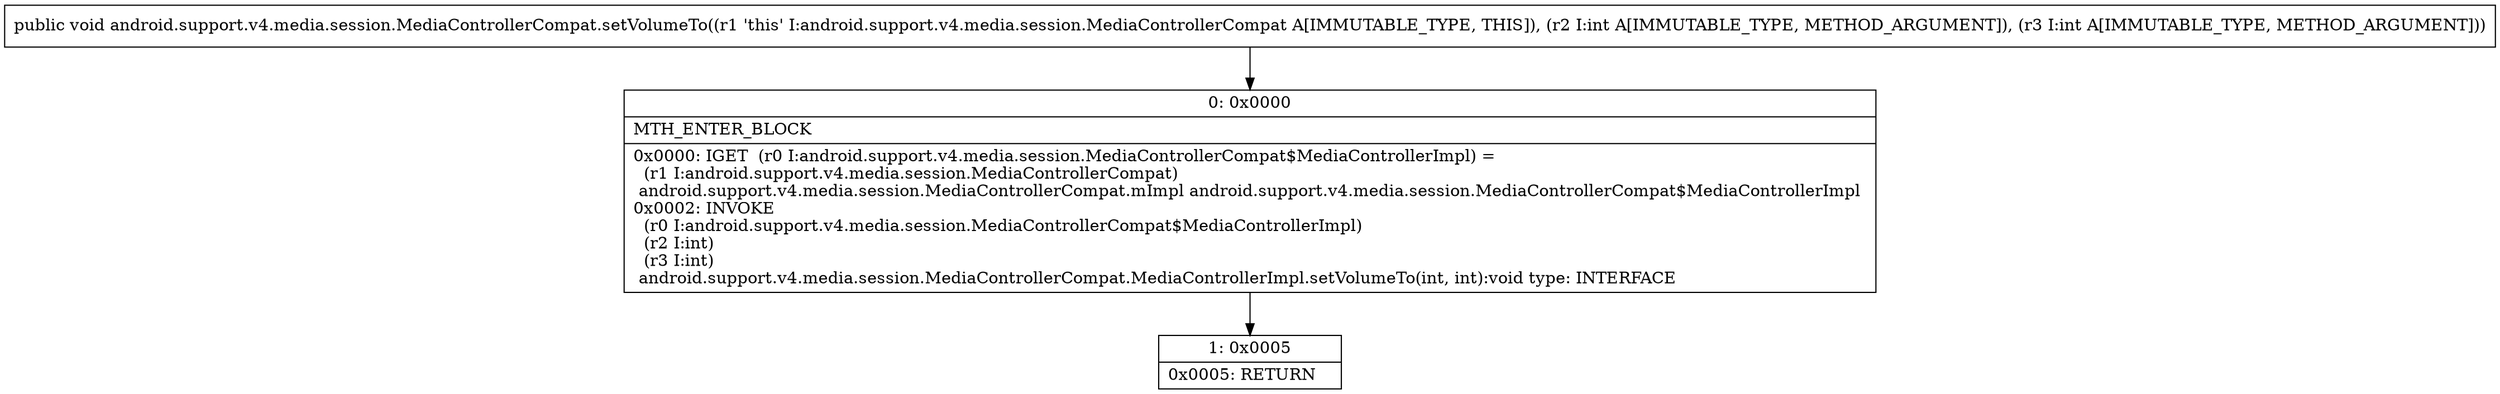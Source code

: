 digraph "CFG forandroid.support.v4.media.session.MediaControllerCompat.setVolumeTo(II)V" {
Node_0 [shape=record,label="{0\:\ 0x0000|MTH_ENTER_BLOCK\l|0x0000: IGET  (r0 I:android.support.v4.media.session.MediaControllerCompat$MediaControllerImpl) = \l  (r1 I:android.support.v4.media.session.MediaControllerCompat)\l android.support.v4.media.session.MediaControllerCompat.mImpl android.support.v4.media.session.MediaControllerCompat$MediaControllerImpl \l0x0002: INVOKE  \l  (r0 I:android.support.v4.media.session.MediaControllerCompat$MediaControllerImpl)\l  (r2 I:int)\l  (r3 I:int)\l android.support.v4.media.session.MediaControllerCompat.MediaControllerImpl.setVolumeTo(int, int):void type: INTERFACE \l}"];
Node_1 [shape=record,label="{1\:\ 0x0005|0x0005: RETURN   \l}"];
MethodNode[shape=record,label="{public void android.support.v4.media.session.MediaControllerCompat.setVolumeTo((r1 'this' I:android.support.v4.media.session.MediaControllerCompat A[IMMUTABLE_TYPE, THIS]), (r2 I:int A[IMMUTABLE_TYPE, METHOD_ARGUMENT]), (r3 I:int A[IMMUTABLE_TYPE, METHOD_ARGUMENT])) }"];
MethodNode -> Node_0;
Node_0 -> Node_1;
}

